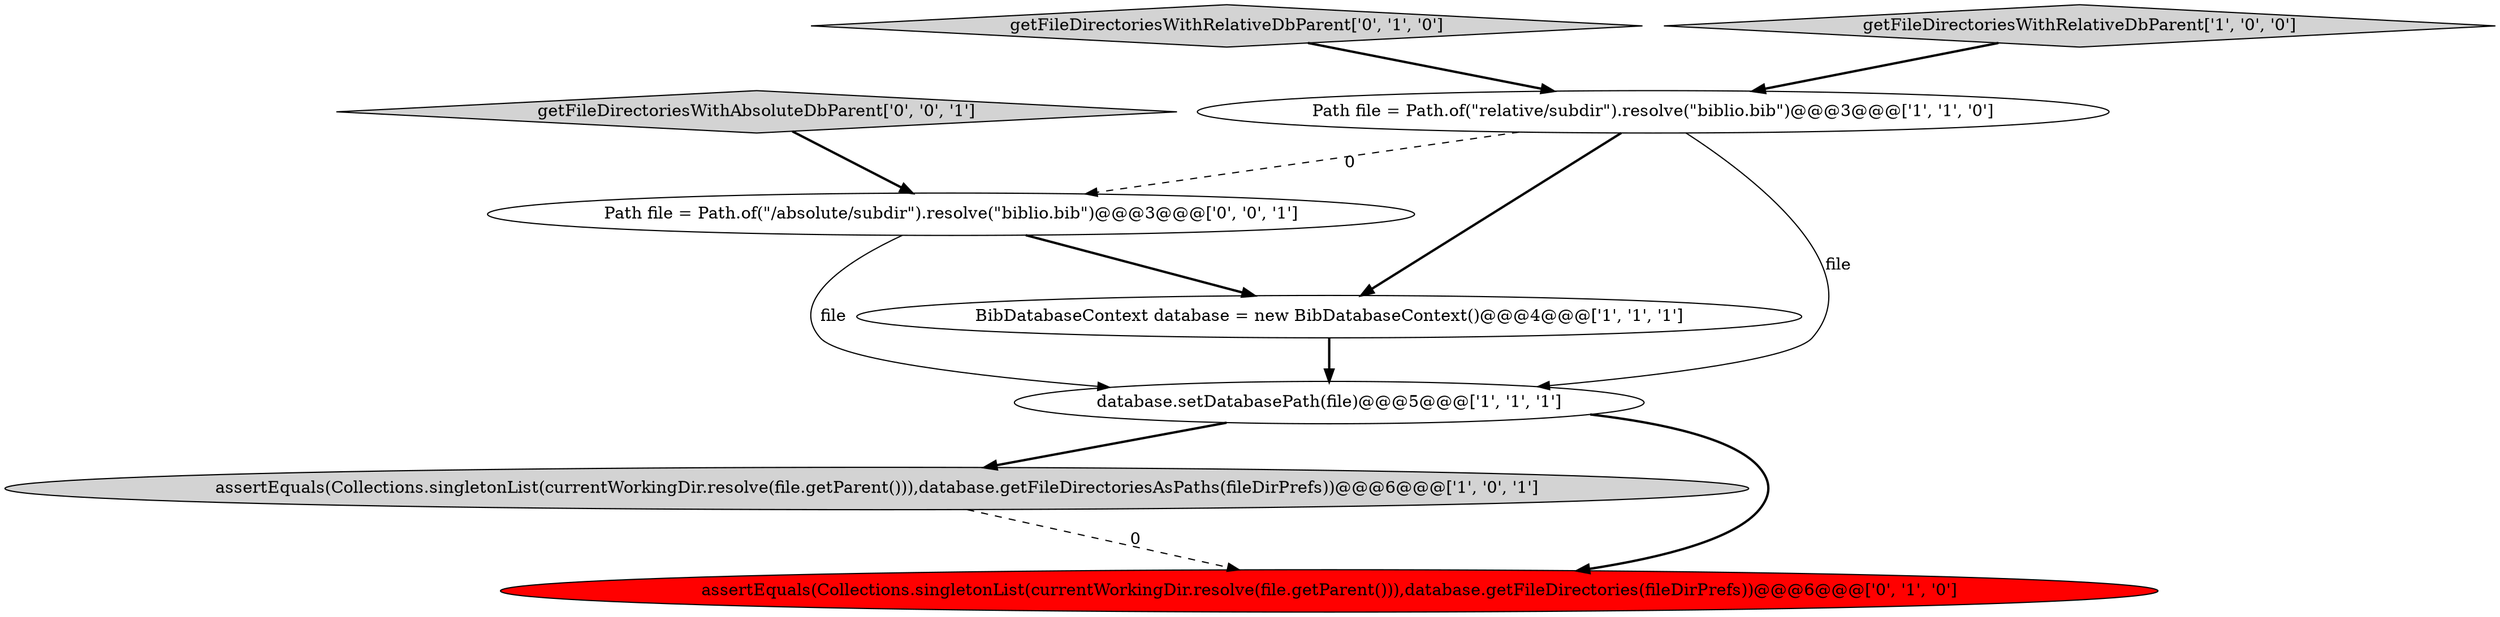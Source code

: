 digraph {
5 [style = filled, label = "assertEquals(Collections.singletonList(currentWorkingDir.resolve(file.getParent())),database.getFileDirectories(fileDirPrefs))@@@6@@@['0', '1', '0']", fillcolor = red, shape = ellipse image = "AAA1AAABBB2BBB"];
3 [style = filled, label = "assertEquals(Collections.singletonList(currentWorkingDir.resolve(file.getParent())),database.getFileDirectoriesAsPaths(fileDirPrefs))@@@6@@@['1', '0', '1']", fillcolor = lightgray, shape = ellipse image = "AAA0AAABBB1BBB"];
0 [style = filled, label = "database.setDatabasePath(file)@@@5@@@['1', '1', '1']", fillcolor = white, shape = ellipse image = "AAA0AAABBB1BBB"];
8 [style = filled, label = "getFileDirectoriesWithAbsoluteDbParent['0', '0', '1']", fillcolor = lightgray, shape = diamond image = "AAA0AAABBB3BBB"];
6 [style = filled, label = "getFileDirectoriesWithRelativeDbParent['0', '1', '0']", fillcolor = lightgray, shape = diamond image = "AAA0AAABBB2BBB"];
2 [style = filled, label = "BibDatabaseContext database = new BibDatabaseContext()@@@4@@@['1', '1', '1']", fillcolor = white, shape = ellipse image = "AAA0AAABBB1BBB"];
1 [style = filled, label = "getFileDirectoriesWithRelativeDbParent['1', '0', '0']", fillcolor = lightgray, shape = diamond image = "AAA0AAABBB1BBB"];
7 [style = filled, label = "Path file = Path.of(\"/absolute/subdir\").resolve(\"biblio.bib\")@@@3@@@['0', '0', '1']", fillcolor = white, shape = ellipse image = "AAA0AAABBB3BBB"];
4 [style = filled, label = "Path file = Path.of(\"relative/subdir\").resolve(\"biblio.bib\")@@@3@@@['1', '1', '0']", fillcolor = white, shape = ellipse image = "AAA0AAABBB1BBB"];
0->3 [style = bold, label=""];
7->0 [style = solid, label="file"];
3->5 [style = dashed, label="0"];
6->4 [style = bold, label=""];
1->4 [style = bold, label=""];
2->0 [style = bold, label=""];
4->2 [style = bold, label=""];
4->0 [style = solid, label="file"];
4->7 [style = dashed, label="0"];
7->2 [style = bold, label=""];
8->7 [style = bold, label=""];
0->5 [style = bold, label=""];
}

